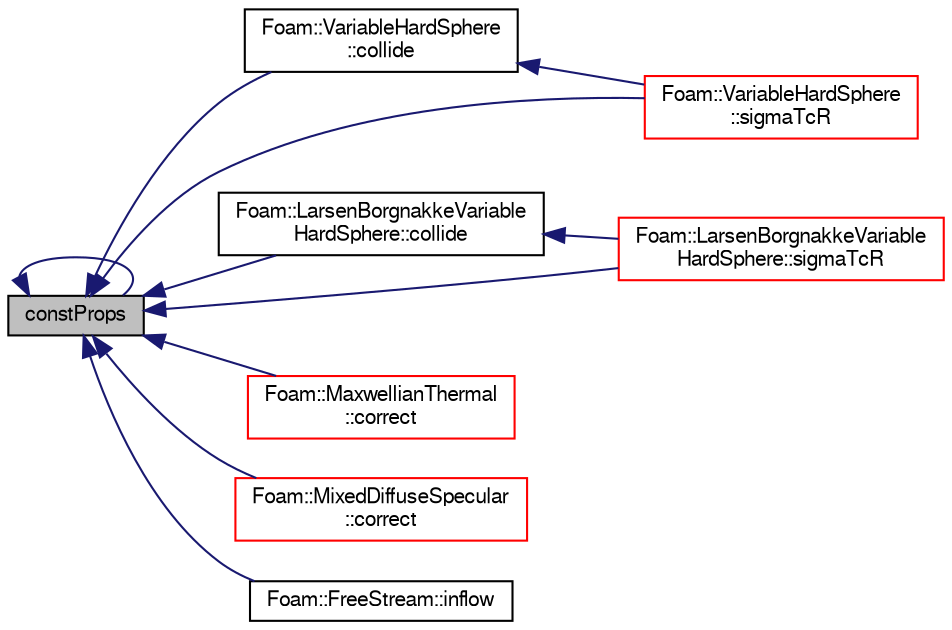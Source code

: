 digraph "constProps"
{
  bgcolor="transparent";
  edge [fontname="FreeSans",fontsize="10",labelfontname="FreeSans",labelfontsize="10"];
  node [fontname="FreeSans",fontsize="10",shape=record];
  rankdir="LR";
  Node34 [label="constProps",height=0.2,width=0.4,color="black", fillcolor="grey75", style="filled", fontcolor="black"];
  Node34 -> Node35 [dir="back",color="midnightblue",fontsize="10",style="solid",fontname="FreeSans"];
  Node35 [label="Foam::VariableHardSphere\l::collide",height=0.2,width=0.4,color="black",URL="$a23714.html#af028e1d3dc9aba7d1abd7d124b8a9a27",tooltip="Apply collision. "];
  Node35 -> Node36 [dir="back",color="midnightblue",fontsize="10",style="solid",fontname="FreeSans"];
  Node36 [label="Foam::VariableHardSphere\l::sigmaTcR",height=0.2,width=0.4,color="red",URL="$a23714.html#a11788176239913149667d5972f997a29",tooltip="Return the collision cross section * relative velocity product. "];
  Node34 -> Node38 [dir="back",color="midnightblue",fontsize="10",style="solid",fontname="FreeSans"];
  Node38 [label="Foam::LarsenBorgnakkeVariable\lHardSphere::collide",height=0.2,width=0.4,color="black",URL="$a23706.html#af028e1d3dc9aba7d1abd7d124b8a9a27",tooltip="Apply collision. "];
  Node38 -> Node39 [dir="back",color="midnightblue",fontsize="10",style="solid",fontname="FreeSans"];
  Node39 [label="Foam::LarsenBorgnakkeVariable\lHardSphere::sigmaTcR",height=0.2,width=0.4,color="red",URL="$a23706.html#a11788176239913149667d5972f997a29",tooltip="Return the collision cross section * relative velocity product. "];
  Node34 -> Node34 [dir="back",color="midnightblue",fontsize="10",style="solid",fontname="FreeSans"];
  Node34 -> Node41 [dir="back",color="midnightblue",fontsize="10",style="solid",fontname="FreeSans"];
  Node41 [label="Foam::MaxwellianThermal\l::correct",height=0.2,width=0.4,color="red",URL="$a23726.html#a881dca43d304d4d744b6e48dac4439b1",tooltip="Apply wall correction. "];
  Node34 -> Node43 [dir="back",color="midnightblue",fontsize="10",style="solid",fontname="FreeSans"];
  Node43 [label="Foam::MixedDiffuseSpecular\l::correct",height=0.2,width=0.4,color="red",URL="$a23730.html#a881dca43d304d4d744b6e48dac4439b1",tooltip="Apply wall correction. "];
  Node34 -> Node45 [dir="back",color="midnightblue",fontsize="10",style="solid",fontname="FreeSans"];
  Node45 [label="Foam::FreeStream::inflow",height=0.2,width=0.4,color="black",URL="$a23718.html#a84e6a7b742df4fcb240fff3040770a0b",tooltip="Introduce particles. "];
  Node34 -> Node36 [dir="back",color="midnightblue",fontsize="10",style="solid",fontname="FreeSans"];
  Node34 -> Node39 [dir="back",color="midnightblue",fontsize="10",style="solid",fontname="FreeSans"];
}
